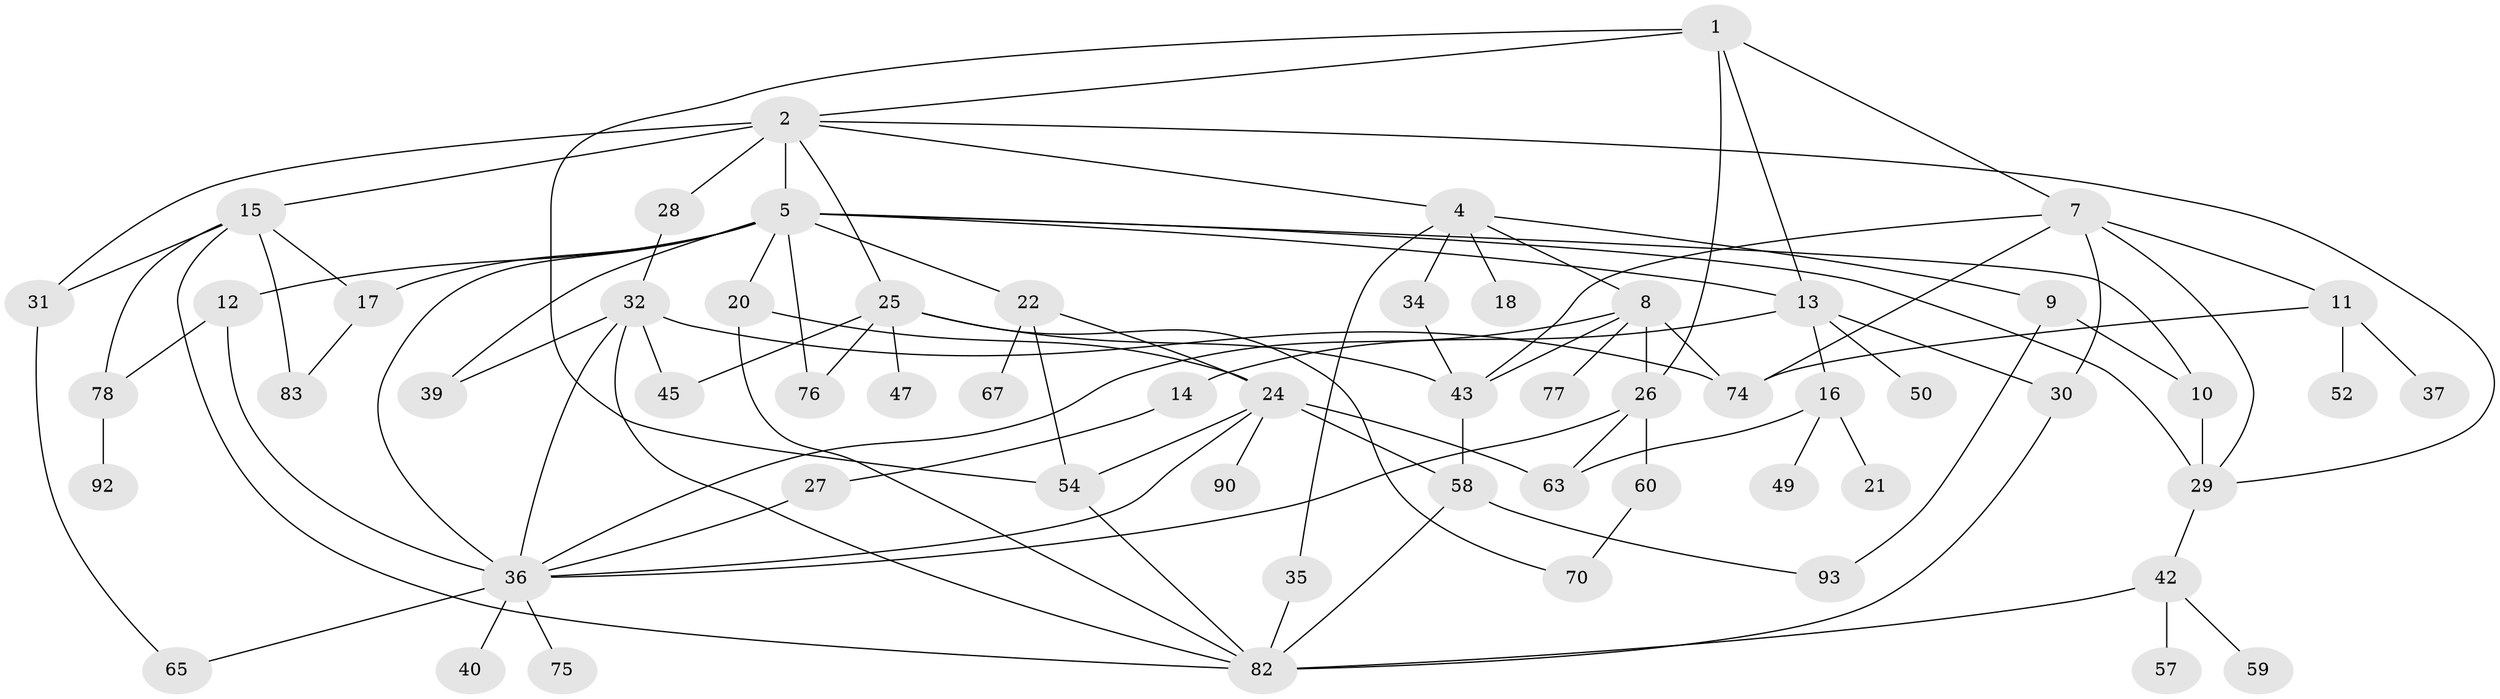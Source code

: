 // original degree distribution, {4: 0.11702127659574468, 6: 0.031914893617021274, 5: 0.11702127659574468, 7: 0.02127659574468085, 10: 0.010638297872340425, 3: 0.23404255319148937, 1: 0.22340425531914893, 2: 0.24468085106382978}
// Generated by graph-tools (version 1.1) at 2025/10/02/27/25 16:10:51]
// undirected, 60 vertices, 101 edges
graph export_dot {
graph [start="1"]
  node [color=gray90,style=filled];
  1 [super="+88"];
  2 [super="+3"];
  4 [super="+44"];
  5 [super="+6"];
  7 [super="+41"];
  8 [super="+56"];
  9 [super="+19"];
  10;
  11 [super="+62"];
  12 [super="+71"];
  13 [super="+51"];
  14 [super="+23"];
  15 [super="+80"];
  16 [super="+38"];
  17;
  18;
  20 [super="+86"];
  21;
  22 [super="+89"];
  24 [super="+55"];
  25 [super="+33"];
  26 [super="+53"];
  27 [super="+61"];
  28;
  29 [super="+73"];
  30 [super="+81"];
  31 [super="+69"];
  32 [super="+84"];
  34;
  35;
  36 [super="+46"];
  37;
  39 [super="+48"];
  40 [super="+64"];
  42 [super="+72"];
  43 [super="+66"];
  45;
  47;
  49;
  50;
  52;
  54;
  57 [super="+68"];
  58;
  59;
  60;
  63;
  65;
  67;
  70 [super="+87"];
  74 [super="+91"];
  75 [super="+79"];
  76 [super="+94"];
  77;
  78;
  82 [super="+85"];
  83;
  90;
  92;
  93;
  1 -- 2;
  1 -- 7;
  1 -- 13;
  1 -- 26;
  1 -- 54;
  2 -- 4;
  2 -- 5;
  2 -- 31 [weight=2];
  2 -- 29;
  2 -- 25;
  2 -- 28;
  2 -- 15;
  4 -- 8;
  4 -- 9;
  4 -- 18;
  4 -- 34;
  4 -- 35;
  5 -- 17;
  5 -- 20;
  5 -- 22;
  5 -- 36;
  5 -- 39;
  5 -- 10;
  5 -- 76;
  5 -- 13;
  5 -- 29;
  5 -- 12;
  7 -- 11;
  7 -- 30;
  7 -- 43;
  7 -- 74;
  7 -- 29;
  8 -- 26;
  8 -- 74;
  8 -- 77;
  8 -- 43;
  8 -- 36;
  9 -- 10;
  9 -- 93;
  10 -- 29;
  11 -- 37;
  11 -- 52;
  11 -- 74;
  12 -- 78;
  12 -- 36;
  13 -- 14;
  13 -- 16;
  13 -- 50;
  13 -- 30;
  14 -- 27;
  15 -- 78;
  15 -- 83;
  15 -- 82;
  15 -- 17;
  15 -- 31;
  16 -- 21;
  16 -- 49;
  16 -- 63;
  17 -- 83;
  20 -- 24;
  20 -- 82;
  22 -- 54;
  22 -- 67;
  22 -- 24;
  24 -- 58;
  24 -- 54;
  24 -- 90;
  24 -- 63;
  24 -- 36;
  25 -- 43;
  25 -- 47;
  25 -- 70;
  25 -- 76;
  25 -- 45;
  26 -- 60;
  26 -- 63;
  26 -- 36;
  27 -- 36;
  28 -- 32;
  29 -- 42;
  30 -- 82;
  31 -- 65;
  32 -- 82;
  32 -- 45;
  32 -- 39;
  32 -- 36;
  32 -- 74;
  34 -- 43;
  35 -- 82;
  36 -- 40;
  36 -- 65;
  36 -- 75;
  42 -- 57 [weight=2];
  42 -- 59;
  42 -- 82;
  43 -- 58;
  54 -- 82;
  58 -- 93;
  58 -- 82;
  60 -- 70;
  78 -- 92;
}
